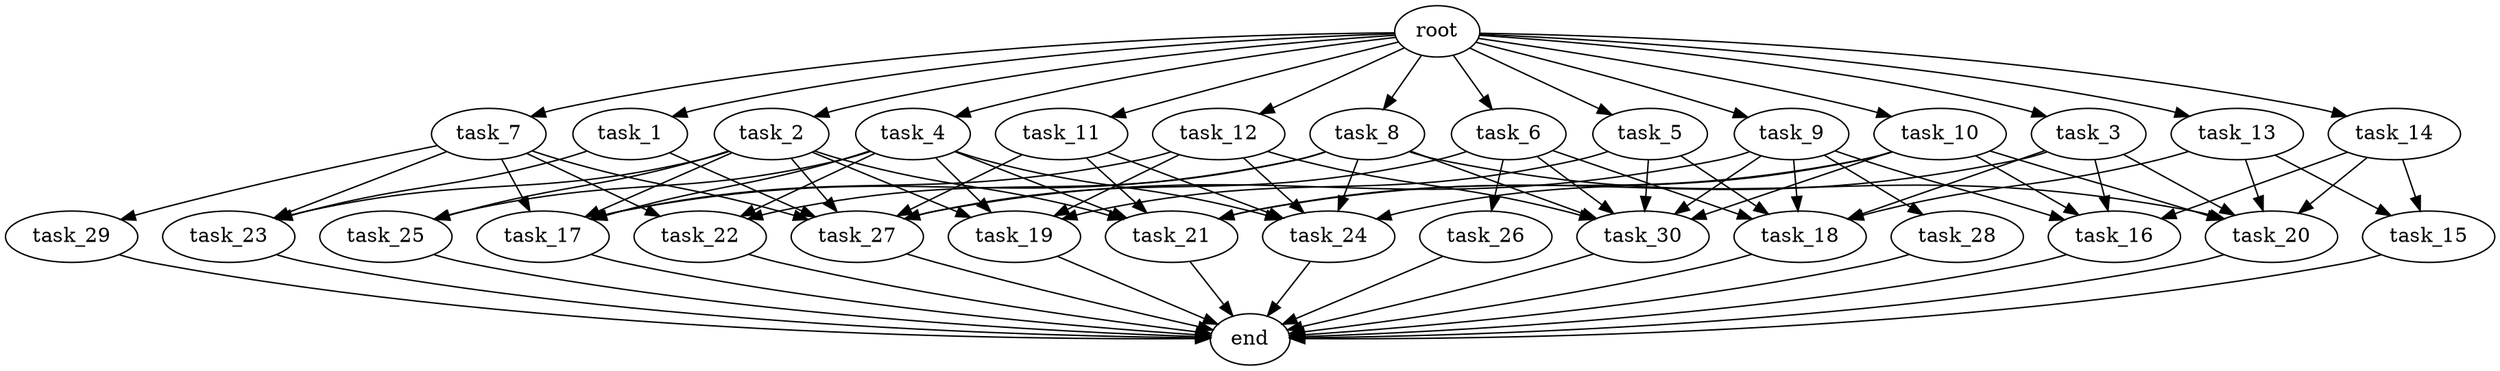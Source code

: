 digraph G {
  root [size="0.000000e+00"];
  task_1 [size="4.179284e+09"];
  task_2 [size="7.708829e+09"];
  task_3 [size="6.315748e+09"];
  task_4 [size="7.113941e+09"];
  task_5 [size="8.002286e+09"];
  task_6 [size="3.730866e+09"];
  task_7 [size="2.837033e+07"];
  task_8 [size="4.828501e+09"];
  task_9 [size="8.243416e+09"];
  task_10 [size="5.011268e+09"];
  task_11 [size="2.111407e+09"];
  task_12 [size="3.325847e+09"];
  task_13 [size="6.586998e+09"];
  task_14 [size="7.365718e+09"];
  task_15 [size="5.050306e+09"];
  task_16 [size="5.309160e+09"];
  task_17 [size="8.895974e+09"];
  task_18 [size="9.936317e+09"];
  task_19 [size="6.125025e+09"];
  task_20 [size="6.122633e+09"];
  task_21 [size="4.349942e+09"];
  task_22 [size="9.498220e+09"];
  task_23 [size="8.002994e+09"];
  task_24 [size="4.550070e+09"];
  task_25 [size="7.191353e+09"];
  task_26 [size="5.471685e+09"];
  task_27 [size="5.388384e+09"];
  task_28 [size="7.557980e+09"];
  task_29 [size="4.460921e+08"];
  task_30 [size="3.326721e+09"];
  end [size="0.000000e+00"];

  root -> task_1 [size="1.000000e-12"];
  root -> task_2 [size="1.000000e-12"];
  root -> task_3 [size="1.000000e-12"];
  root -> task_4 [size="1.000000e-12"];
  root -> task_5 [size="1.000000e-12"];
  root -> task_6 [size="1.000000e-12"];
  root -> task_7 [size="1.000000e-12"];
  root -> task_8 [size="1.000000e-12"];
  root -> task_9 [size="1.000000e-12"];
  root -> task_10 [size="1.000000e-12"];
  root -> task_11 [size="1.000000e-12"];
  root -> task_12 [size="1.000000e-12"];
  root -> task_13 [size="1.000000e-12"];
  root -> task_14 [size="1.000000e-12"];
  task_1 -> task_23 [size="2.667665e+08"];
  task_1 -> task_27 [size="8.980640e+07"];
  task_2 -> task_17 [size="1.779195e+08"];
  task_2 -> task_19 [size="1.531256e+08"];
  task_2 -> task_21 [size="8.699883e+07"];
  task_2 -> task_23 [size="2.667665e+08"];
  task_2 -> task_25 [size="3.595676e+08"];
  task_2 -> task_27 [size="8.980640e+07"];
  task_3 -> task_16 [size="1.327290e+08"];
  task_3 -> task_18 [size="1.987263e+08"];
  task_3 -> task_20 [size="1.224527e+08"];
  task_3 -> task_21 [size="8.699883e+07"];
  task_4 -> task_17 [size="1.779195e+08"];
  task_4 -> task_19 [size="1.531256e+08"];
  task_4 -> task_21 [size="8.699883e+07"];
  task_4 -> task_22 [size="3.166073e+08"];
  task_4 -> task_24 [size="9.100140e+07"];
  task_4 -> task_25 [size="3.595676e+08"];
  task_5 -> task_18 [size="1.987263e+08"];
  task_5 -> task_19 [size="1.531256e+08"];
  task_5 -> task_30 [size="5.544536e+07"];
  task_6 -> task_18 [size="1.987263e+08"];
  task_6 -> task_26 [size="5.471685e+08"];
  task_6 -> task_27 [size="8.980640e+07"];
  task_6 -> task_30 [size="5.544536e+07"];
  task_7 -> task_17 [size="1.779195e+08"];
  task_7 -> task_22 [size="3.166073e+08"];
  task_7 -> task_23 [size="2.667665e+08"];
  task_7 -> task_27 [size="8.980640e+07"];
  task_7 -> task_29 [size="4.460921e+07"];
  task_8 -> task_17 [size="1.779195e+08"];
  task_8 -> task_20 [size="1.224527e+08"];
  task_8 -> task_22 [size="3.166073e+08"];
  task_8 -> task_24 [size="9.100140e+07"];
  task_8 -> task_30 [size="5.544536e+07"];
  task_9 -> task_16 [size="1.327290e+08"];
  task_9 -> task_18 [size="1.987263e+08"];
  task_9 -> task_27 [size="8.980640e+07"];
  task_9 -> task_28 [size="7.557980e+08"];
  task_9 -> task_30 [size="5.544536e+07"];
  task_10 -> task_16 [size="1.327290e+08"];
  task_10 -> task_20 [size="1.224527e+08"];
  task_10 -> task_21 [size="8.699883e+07"];
  task_10 -> task_24 [size="9.100140e+07"];
  task_10 -> task_30 [size="5.544536e+07"];
  task_11 -> task_21 [size="8.699883e+07"];
  task_11 -> task_24 [size="9.100140e+07"];
  task_11 -> task_27 [size="8.980640e+07"];
  task_12 -> task_17 [size="1.779195e+08"];
  task_12 -> task_19 [size="1.531256e+08"];
  task_12 -> task_24 [size="9.100140e+07"];
  task_12 -> task_30 [size="5.544536e+07"];
  task_13 -> task_15 [size="2.525153e+08"];
  task_13 -> task_18 [size="1.987263e+08"];
  task_13 -> task_20 [size="1.224527e+08"];
  task_14 -> task_15 [size="2.525153e+08"];
  task_14 -> task_16 [size="1.327290e+08"];
  task_14 -> task_20 [size="1.224527e+08"];
  task_15 -> end [size="1.000000e-12"];
  task_16 -> end [size="1.000000e-12"];
  task_17 -> end [size="1.000000e-12"];
  task_18 -> end [size="1.000000e-12"];
  task_19 -> end [size="1.000000e-12"];
  task_20 -> end [size="1.000000e-12"];
  task_21 -> end [size="1.000000e-12"];
  task_22 -> end [size="1.000000e-12"];
  task_23 -> end [size="1.000000e-12"];
  task_24 -> end [size="1.000000e-12"];
  task_25 -> end [size="1.000000e-12"];
  task_26 -> end [size="1.000000e-12"];
  task_27 -> end [size="1.000000e-12"];
  task_28 -> end [size="1.000000e-12"];
  task_29 -> end [size="1.000000e-12"];
  task_30 -> end [size="1.000000e-12"];
}
